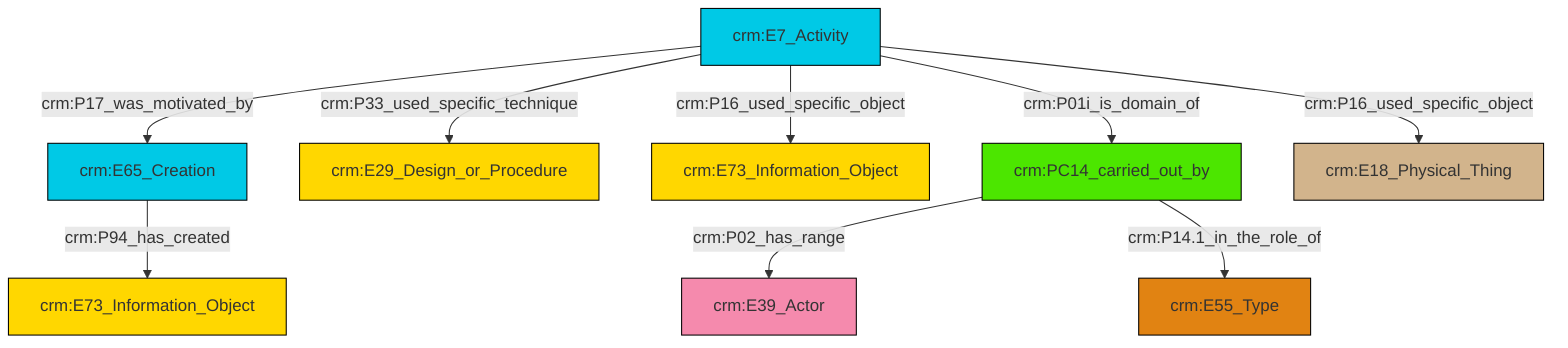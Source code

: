 graph TD
classDef Literal fill:#f2f2f2,stroke:#000000;
classDef CRM_Entity fill:#FFFFFF,stroke:#000000;
classDef Temporal_Entity fill:#00C9E6, stroke:#000000;
classDef Type fill:#E18312, stroke:#000000;
classDef Time-Span fill:#2C9C91, stroke:#000000;
classDef Appellation fill:#FFEB7F, stroke:#000000;
classDef Place fill:#008836, stroke:#000000;
classDef Persistent_Item fill:#B266B2, stroke:#000000;
classDef Conceptual_Object fill:#FFD700, stroke:#000000;
classDef Physical_Thing fill:#D2B48C, stroke:#000000;
classDef Actor fill:#f58aad, stroke:#000000;
classDef PC_Classes fill:#4ce600, stroke:#000000;
classDef Multi fill:#cccccc,stroke:#000000;

6["crm:E7_Activity"]:::Temporal_Entity -->|crm:P33_used_specific_technique| 7["crm:E29_Design_or_Procedure"]:::Conceptual_Object
2["crm:E65_Creation"]:::Temporal_Entity -->|crm:P94_has_created| 4["crm:E73_Information_Object"]:::Conceptual_Object
6["crm:E7_Activity"]:::Temporal_Entity -->|crm:P16_used_specific_object| 10["crm:E73_Information_Object"]:::Conceptual_Object
6["crm:E7_Activity"]:::Temporal_Entity -->|crm:P17_was_motivated_by| 2["crm:E65_Creation"]:::Temporal_Entity
11["crm:PC14_carried_out_by"]:::PC_Classes -->|crm:P02_has_range| 0["crm:E39_Actor"]:::Actor
6["crm:E7_Activity"]:::Temporal_Entity -->|crm:P01i_is_domain_of| 11["crm:PC14_carried_out_by"]:::PC_Classes
6["crm:E7_Activity"]:::Temporal_Entity -->|crm:P16_used_specific_object| 13["crm:E18_Physical_Thing"]:::Physical_Thing
11["crm:PC14_carried_out_by"]:::PC_Classes -->|crm:P14.1_in_the_role_of| 8["crm:E55_Type"]:::Type